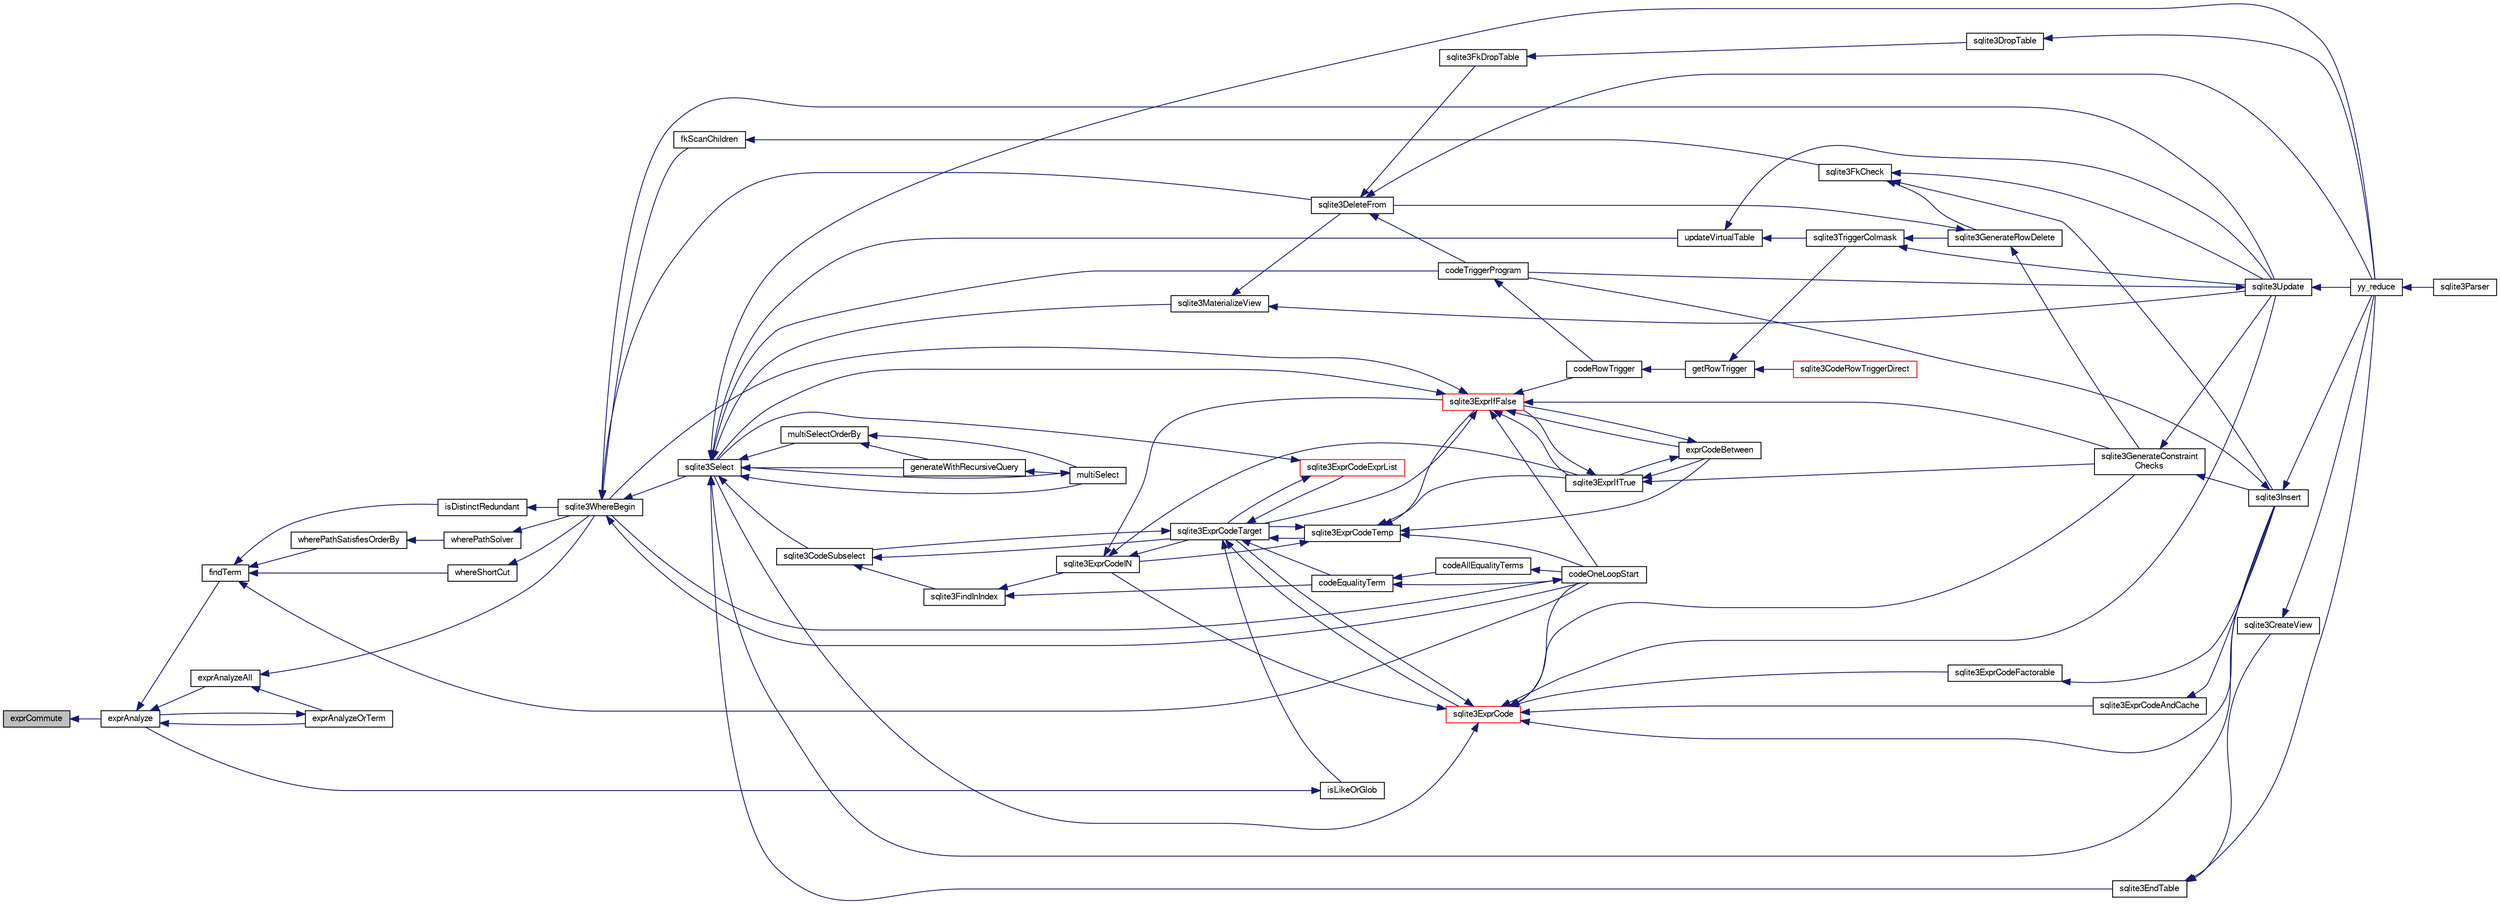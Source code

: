 digraph "exprCommute"
{
  edge [fontname="FreeSans",fontsize="10",labelfontname="FreeSans",labelfontsize="10"];
  node [fontname="FreeSans",fontsize="10",shape=record];
  rankdir="LR";
  Node106161 [label="exprCommute",height=0.2,width=0.4,color="black", fillcolor="grey75", style="filled", fontcolor="black"];
  Node106161 -> Node106162 [dir="back",color="midnightblue",fontsize="10",style="solid",fontname="FreeSans"];
  Node106162 [label="exprAnalyze",height=0.2,width=0.4,color="black", fillcolor="white", style="filled",URL="$sqlite3_8c.html#acb10e48c9a4184a4edd9bfd5b14ad0b7"];
  Node106162 -> Node106163 [dir="back",color="midnightblue",fontsize="10",style="solid",fontname="FreeSans"];
  Node106163 [label="findTerm",height=0.2,width=0.4,color="black", fillcolor="white", style="filled",URL="$sqlite3_8c.html#af26eb1eed85001fcf29fa189b631ac4b"];
  Node106163 -> Node106164 [dir="back",color="midnightblue",fontsize="10",style="solid",fontname="FreeSans"];
  Node106164 [label="isDistinctRedundant",height=0.2,width=0.4,color="black", fillcolor="white", style="filled",URL="$sqlite3_8c.html#acfc2ade61d376596f173a8f70fea379b"];
  Node106164 -> Node106165 [dir="back",color="midnightblue",fontsize="10",style="solid",fontname="FreeSans"];
  Node106165 [label="sqlite3WhereBegin",height=0.2,width=0.4,color="black", fillcolor="white", style="filled",URL="$sqlite3_8c.html#acad049f5c9a96a8118cffd5e5ce89f7c"];
  Node106165 -> Node106166 [dir="back",color="midnightblue",fontsize="10",style="solid",fontname="FreeSans"];
  Node106166 [label="sqlite3DeleteFrom",height=0.2,width=0.4,color="black", fillcolor="white", style="filled",URL="$sqlite3_8c.html#ab9b4b45349188b49eabb23f94608a091"];
  Node106166 -> Node106167 [dir="back",color="midnightblue",fontsize="10",style="solid",fontname="FreeSans"];
  Node106167 [label="sqlite3FkDropTable",height=0.2,width=0.4,color="black", fillcolor="white", style="filled",URL="$sqlite3_8c.html#a1218c6fc74e89152ceaa4760e82f5ef9"];
  Node106167 -> Node106168 [dir="back",color="midnightblue",fontsize="10",style="solid",fontname="FreeSans"];
  Node106168 [label="sqlite3DropTable",height=0.2,width=0.4,color="black", fillcolor="white", style="filled",URL="$sqlite3_8c.html#a5534f77364b5568783c0e50db3c9defb"];
  Node106168 -> Node106169 [dir="back",color="midnightblue",fontsize="10",style="solid",fontname="FreeSans"];
  Node106169 [label="yy_reduce",height=0.2,width=0.4,color="black", fillcolor="white", style="filled",URL="$sqlite3_8c.html#a7c419a9b25711c666a9a2449ef377f14"];
  Node106169 -> Node106170 [dir="back",color="midnightblue",fontsize="10",style="solid",fontname="FreeSans"];
  Node106170 [label="sqlite3Parser",height=0.2,width=0.4,color="black", fillcolor="white", style="filled",URL="$sqlite3_8c.html#a0327d71a5fabe0b6a343d78a2602e72a"];
  Node106166 -> Node106171 [dir="back",color="midnightblue",fontsize="10",style="solid",fontname="FreeSans"];
  Node106171 [label="codeTriggerProgram",height=0.2,width=0.4,color="black", fillcolor="white", style="filled",URL="$sqlite3_8c.html#a120801f59d9281d201d2ff4b2606836e"];
  Node106171 -> Node106172 [dir="back",color="midnightblue",fontsize="10",style="solid",fontname="FreeSans"];
  Node106172 [label="codeRowTrigger",height=0.2,width=0.4,color="black", fillcolor="white", style="filled",URL="$sqlite3_8c.html#a463cea5aaaf388b560b206570a0022fc"];
  Node106172 -> Node106173 [dir="back",color="midnightblue",fontsize="10",style="solid",fontname="FreeSans"];
  Node106173 [label="getRowTrigger",height=0.2,width=0.4,color="black", fillcolor="white", style="filled",URL="$sqlite3_8c.html#a69626ef20b540d1a2b19cf56f3f45689"];
  Node106173 -> Node106174 [dir="back",color="midnightblue",fontsize="10",style="solid",fontname="FreeSans"];
  Node106174 [label="sqlite3CodeRowTriggerDirect",height=0.2,width=0.4,color="red", fillcolor="white", style="filled",URL="$sqlite3_8c.html#ad92829f9001bcf89a0299dad5a48acd4"];
  Node106173 -> Node106181 [dir="back",color="midnightblue",fontsize="10",style="solid",fontname="FreeSans"];
  Node106181 [label="sqlite3TriggerColmask",height=0.2,width=0.4,color="black", fillcolor="white", style="filled",URL="$sqlite3_8c.html#acace8e99e37ae5e84ea03c65e820c540"];
  Node106181 -> Node106176 [dir="back",color="midnightblue",fontsize="10",style="solid",fontname="FreeSans"];
  Node106176 [label="sqlite3GenerateRowDelete",height=0.2,width=0.4,color="black", fillcolor="white", style="filled",URL="$sqlite3_8c.html#a2c76cbf3027fc18fdbb8cb4cd96b77d9"];
  Node106176 -> Node106166 [dir="back",color="midnightblue",fontsize="10",style="solid",fontname="FreeSans"];
  Node106176 -> Node106177 [dir="back",color="midnightblue",fontsize="10",style="solid",fontname="FreeSans"];
  Node106177 [label="sqlite3GenerateConstraint\lChecks",height=0.2,width=0.4,color="black", fillcolor="white", style="filled",URL="$sqlite3_8c.html#aef639c1e6a0c0a67ca6e7690ad931bd2"];
  Node106177 -> Node106178 [dir="back",color="midnightblue",fontsize="10",style="solid",fontname="FreeSans"];
  Node106178 [label="sqlite3Insert",height=0.2,width=0.4,color="black", fillcolor="white", style="filled",URL="$sqlite3_8c.html#a5b17c9c2000bae6bdff8e6be48d7dc2b"];
  Node106178 -> Node106171 [dir="back",color="midnightblue",fontsize="10",style="solid",fontname="FreeSans"];
  Node106178 -> Node106169 [dir="back",color="midnightblue",fontsize="10",style="solid",fontname="FreeSans"];
  Node106177 -> Node106179 [dir="back",color="midnightblue",fontsize="10",style="solid",fontname="FreeSans"];
  Node106179 [label="sqlite3Update",height=0.2,width=0.4,color="black", fillcolor="white", style="filled",URL="$sqlite3_8c.html#ac5aa67c46e8cc8174566fabe6809fafa"];
  Node106179 -> Node106171 [dir="back",color="midnightblue",fontsize="10",style="solid",fontname="FreeSans"];
  Node106179 -> Node106169 [dir="back",color="midnightblue",fontsize="10",style="solid",fontname="FreeSans"];
  Node106181 -> Node106179 [dir="back",color="midnightblue",fontsize="10",style="solid",fontname="FreeSans"];
  Node106166 -> Node106169 [dir="back",color="midnightblue",fontsize="10",style="solid",fontname="FreeSans"];
  Node106165 -> Node106182 [dir="back",color="midnightblue",fontsize="10",style="solid",fontname="FreeSans"];
  Node106182 [label="fkScanChildren",height=0.2,width=0.4,color="black", fillcolor="white", style="filled",URL="$sqlite3_8c.html#a67c9dcb484336b3155e7a82a037d4691"];
  Node106182 -> Node106183 [dir="back",color="midnightblue",fontsize="10",style="solid",fontname="FreeSans"];
  Node106183 [label="sqlite3FkCheck",height=0.2,width=0.4,color="black", fillcolor="white", style="filled",URL="$sqlite3_8c.html#aa38fb76c7d6f48f19772877a41703b92"];
  Node106183 -> Node106176 [dir="back",color="midnightblue",fontsize="10",style="solid",fontname="FreeSans"];
  Node106183 -> Node106178 [dir="back",color="midnightblue",fontsize="10",style="solid",fontname="FreeSans"];
  Node106183 -> Node106179 [dir="back",color="midnightblue",fontsize="10",style="solid",fontname="FreeSans"];
  Node106165 -> Node106184 [dir="back",color="midnightblue",fontsize="10",style="solid",fontname="FreeSans"];
  Node106184 [label="sqlite3Select",height=0.2,width=0.4,color="black", fillcolor="white", style="filled",URL="$sqlite3_8c.html#a2465ee8c956209ba4b272477b7c21a45"];
  Node106184 -> Node106185 [dir="back",color="midnightblue",fontsize="10",style="solid",fontname="FreeSans"];
  Node106185 [label="sqlite3CodeSubselect",height=0.2,width=0.4,color="black", fillcolor="white", style="filled",URL="$sqlite3_8c.html#aa69b46d2204a1d1b110107a1be12ee0c"];
  Node106185 -> Node106186 [dir="back",color="midnightblue",fontsize="10",style="solid",fontname="FreeSans"];
  Node106186 [label="sqlite3FindInIndex",height=0.2,width=0.4,color="black", fillcolor="white", style="filled",URL="$sqlite3_8c.html#af7d8c56ab0231f44bb5f87b3fafeffb2"];
  Node106186 -> Node106187 [dir="back",color="midnightblue",fontsize="10",style="solid",fontname="FreeSans"];
  Node106187 [label="sqlite3ExprCodeIN",height=0.2,width=0.4,color="black", fillcolor="white", style="filled",URL="$sqlite3_8c.html#ad9cf4f5b5ffb90c24a4a0900c8626193"];
  Node106187 -> Node106188 [dir="back",color="midnightblue",fontsize="10",style="solid",fontname="FreeSans"];
  Node106188 [label="sqlite3ExprCodeTarget",height=0.2,width=0.4,color="black", fillcolor="white", style="filled",URL="$sqlite3_8c.html#a4f308397a0a3ed299ed31aaa1ae2a293"];
  Node106188 -> Node106185 [dir="back",color="midnightblue",fontsize="10",style="solid",fontname="FreeSans"];
  Node106188 -> Node106189 [dir="back",color="midnightblue",fontsize="10",style="solid",fontname="FreeSans"];
  Node106189 [label="sqlite3ExprCodeTemp",height=0.2,width=0.4,color="black", fillcolor="white", style="filled",URL="$sqlite3_8c.html#a3bc5c1ccb3c5851847e2aeb4a84ae1fc"];
  Node106189 -> Node106187 [dir="back",color="midnightblue",fontsize="10",style="solid",fontname="FreeSans"];
  Node106189 -> Node106188 [dir="back",color="midnightblue",fontsize="10",style="solid",fontname="FreeSans"];
  Node106189 -> Node106190 [dir="back",color="midnightblue",fontsize="10",style="solid",fontname="FreeSans"];
  Node106190 [label="exprCodeBetween",height=0.2,width=0.4,color="black", fillcolor="white", style="filled",URL="$sqlite3_8c.html#abd053493214542bca8f406f42145d173"];
  Node106190 -> Node106191 [dir="back",color="midnightblue",fontsize="10",style="solid",fontname="FreeSans"];
  Node106191 [label="sqlite3ExprIfTrue",height=0.2,width=0.4,color="black", fillcolor="white", style="filled",URL="$sqlite3_8c.html#ad93a55237c23e1b743ab1f59df1a1444"];
  Node106191 -> Node106190 [dir="back",color="midnightblue",fontsize="10",style="solid",fontname="FreeSans"];
  Node106191 -> Node106192 [dir="back",color="midnightblue",fontsize="10",style="solid",fontname="FreeSans"];
  Node106192 [label="sqlite3ExprIfFalse",height=0.2,width=0.4,color="red", fillcolor="white", style="filled",URL="$sqlite3_8c.html#af97ecccb5d56e321e118414b08f65b71"];
  Node106192 -> Node106188 [dir="back",color="midnightblue",fontsize="10",style="solid",fontname="FreeSans"];
  Node106192 -> Node106190 [dir="back",color="midnightblue",fontsize="10",style="solid",fontname="FreeSans"];
  Node106192 -> Node106191 [dir="back",color="midnightblue",fontsize="10",style="solid",fontname="FreeSans"];
  Node106192 -> Node106177 [dir="back",color="midnightblue",fontsize="10",style="solid",fontname="FreeSans"];
  Node106192 -> Node106184 [dir="back",color="midnightblue",fontsize="10",style="solid",fontname="FreeSans"];
  Node106192 -> Node106172 [dir="back",color="midnightblue",fontsize="10",style="solid",fontname="FreeSans"];
  Node106192 -> Node106206 [dir="back",color="midnightblue",fontsize="10",style="solid",fontname="FreeSans"];
  Node106206 [label="codeOneLoopStart",height=0.2,width=0.4,color="black", fillcolor="white", style="filled",URL="$sqlite3_8c.html#aa868875120b151c169cc79139ed6e008"];
  Node106206 -> Node106165 [dir="back",color="midnightblue",fontsize="10",style="solid",fontname="FreeSans"];
  Node106192 -> Node106165 [dir="back",color="midnightblue",fontsize="10",style="solid",fontname="FreeSans"];
  Node106191 -> Node106177 [dir="back",color="midnightblue",fontsize="10",style="solid",fontname="FreeSans"];
  Node106190 -> Node106192 [dir="back",color="midnightblue",fontsize="10",style="solid",fontname="FreeSans"];
  Node106189 -> Node106191 [dir="back",color="midnightblue",fontsize="10",style="solid",fontname="FreeSans"];
  Node106189 -> Node106192 [dir="back",color="midnightblue",fontsize="10",style="solid",fontname="FreeSans"];
  Node106189 -> Node106206 [dir="back",color="midnightblue",fontsize="10",style="solid",fontname="FreeSans"];
  Node106188 -> Node106207 [dir="back",color="midnightblue",fontsize="10",style="solid",fontname="FreeSans"];
  Node106207 [label="sqlite3ExprCode",height=0.2,width=0.4,color="red", fillcolor="white", style="filled",URL="$sqlite3_8c.html#a75f270fb0b111b86924cca4ea507b417"];
  Node106207 -> Node106187 [dir="back",color="midnightblue",fontsize="10",style="solid",fontname="FreeSans"];
  Node106207 -> Node106188 [dir="back",color="midnightblue",fontsize="10",style="solid",fontname="FreeSans"];
  Node106207 -> Node106208 [dir="back",color="midnightblue",fontsize="10",style="solid",fontname="FreeSans"];
  Node106208 [label="sqlite3ExprCodeFactorable",height=0.2,width=0.4,color="black", fillcolor="white", style="filled",URL="$sqlite3_8c.html#a843f7fd58eec5a683c1fd8435fcd1e84"];
  Node106208 -> Node106178 [dir="back",color="midnightblue",fontsize="10",style="solid",fontname="FreeSans"];
  Node106207 -> Node106209 [dir="back",color="midnightblue",fontsize="10",style="solid",fontname="FreeSans"];
  Node106209 [label="sqlite3ExprCodeAndCache",height=0.2,width=0.4,color="black", fillcolor="white", style="filled",URL="$sqlite3_8c.html#ae3e46527d9b7fc9cb9236d21a5e6b1d8"];
  Node106209 -> Node106178 [dir="back",color="midnightblue",fontsize="10",style="solid",fontname="FreeSans"];
  Node106207 -> Node106178 [dir="back",color="midnightblue",fontsize="10",style="solid",fontname="FreeSans"];
  Node106207 -> Node106177 [dir="back",color="midnightblue",fontsize="10",style="solid",fontname="FreeSans"];
  Node106207 -> Node106184 [dir="back",color="midnightblue",fontsize="10",style="solid",fontname="FreeSans"];
  Node106207 -> Node106179 [dir="back",color="midnightblue",fontsize="10",style="solid",fontname="FreeSans"];
  Node106207 -> Node106206 [dir="back",color="midnightblue",fontsize="10",style="solid",fontname="FreeSans"];
  Node106188 -> Node106219 [dir="back",color="midnightblue",fontsize="10",style="solid",fontname="FreeSans"];
  Node106219 [label="sqlite3ExprCodeExprList",height=0.2,width=0.4,color="red", fillcolor="white", style="filled",URL="$sqlite3_8c.html#a05b2b3dc3de7565de24eb3a2ff4e9566"];
  Node106219 -> Node106188 [dir="back",color="midnightblue",fontsize="10",style="solid",fontname="FreeSans"];
  Node106219 -> Node106184 [dir="back",color="midnightblue",fontsize="10",style="solid",fontname="FreeSans"];
  Node106188 -> Node106222 [dir="back",color="midnightblue",fontsize="10",style="solid",fontname="FreeSans"];
  Node106222 [label="isLikeOrGlob",height=0.2,width=0.4,color="black", fillcolor="white", style="filled",URL="$sqlite3_8c.html#a6c38e495198bf8976f68d1a6ebd74a50"];
  Node106222 -> Node106162 [dir="back",color="midnightblue",fontsize="10",style="solid",fontname="FreeSans"];
  Node106188 -> Node106223 [dir="back",color="midnightblue",fontsize="10",style="solid",fontname="FreeSans"];
  Node106223 [label="codeEqualityTerm",height=0.2,width=0.4,color="black", fillcolor="white", style="filled",URL="$sqlite3_8c.html#ad88a57073f031452c9843e97f15acc47"];
  Node106223 -> Node106224 [dir="back",color="midnightblue",fontsize="10",style="solid",fontname="FreeSans"];
  Node106224 [label="codeAllEqualityTerms",height=0.2,width=0.4,color="black", fillcolor="white", style="filled",URL="$sqlite3_8c.html#a3095598b812500a4efe41bf17cd49381"];
  Node106224 -> Node106206 [dir="back",color="midnightblue",fontsize="10",style="solid",fontname="FreeSans"];
  Node106223 -> Node106206 [dir="back",color="midnightblue",fontsize="10",style="solid",fontname="FreeSans"];
  Node106187 -> Node106191 [dir="back",color="midnightblue",fontsize="10",style="solid",fontname="FreeSans"];
  Node106187 -> Node106192 [dir="back",color="midnightblue",fontsize="10",style="solid",fontname="FreeSans"];
  Node106186 -> Node106223 [dir="back",color="midnightblue",fontsize="10",style="solid",fontname="FreeSans"];
  Node106185 -> Node106188 [dir="back",color="midnightblue",fontsize="10",style="solid",fontname="FreeSans"];
  Node106184 -> Node106198 [dir="back",color="midnightblue",fontsize="10",style="solid",fontname="FreeSans"];
  Node106198 [label="sqlite3EndTable",height=0.2,width=0.4,color="black", fillcolor="white", style="filled",URL="$sqlite3_8c.html#a7b5f2c66c0f0b6f819d970ca389768b0"];
  Node106198 -> Node106199 [dir="back",color="midnightblue",fontsize="10",style="solid",fontname="FreeSans"];
  Node106199 [label="sqlite3CreateView",height=0.2,width=0.4,color="black", fillcolor="white", style="filled",URL="$sqlite3_8c.html#a9d85cb00ff71dee5cd9a019503a6982e"];
  Node106199 -> Node106169 [dir="back",color="midnightblue",fontsize="10",style="solid",fontname="FreeSans"];
  Node106198 -> Node106169 [dir="back",color="midnightblue",fontsize="10",style="solid",fontname="FreeSans"];
  Node106184 -> Node106225 [dir="back",color="midnightblue",fontsize="10",style="solid",fontname="FreeSans"];
  Node106225 [label="sqlite3MaterializeView",height=0.2,width=0.4,color="black", fillcolor="white", style="filled",URL="$sqlite3_8c.html#a4557984b0b75f998fb0c3f231c9b1def"];
  Node106225 -> Node106166 [dir="back",color="midnightblue",fontsize="10",style="solid",fontname="FreeSans"];
  Node106225 -> Node106179 [dir="back",color="midnightblue",fontsize="10",style="solid",fontname="FreeSans"];
  Node106184 -> Node106178 [dir="back",color="midnightblue",fontsize="10",style="solid",fontname="FreeSans"];
  Node106184 -> Node106215 [dir="back",color="midnightblue",fontsize="10",style="solid",fontname="FreeSans"];
  Node106215 [label="generateWithRecursiveQuery",height=0.2,width=0.4,color="black", fillcolor="white", style="filled",URL="$sqlite3_8c.html#ade2c3663fa9c3b9676507984b9483942"];
  Node106215 -> Node106216 [dir="back",color="midnightblue",fontsize="10",style="solid",fontname="FreeSans"];
  Node106216 [label="multiSelect",height=0.2,width=0.4,color="black", fillcolor="white", style="filled",URL="$sqlite3_8c.html#a6456c61f3d9b2389738753cedfa24fa7"];
  Node106216 -> Node106184 [dir="back",color="midnightblue",fontsize="10",style="solid",fontname="FreeSans"];
  Node106184 -> Node106216 [dir="back",color="midnightblue",fontsize="10",style="solid",fontname="FreeSans"];
  Node106184 -> Node106217 [dir="back",color="midnightblue",fontsize="10",style="solid",fontname="FreeSans"];
  Node106217 [label="multiSelectOrderBy",height=0.2,width=0.4,color="black", fillcolor="white", style="filled",URL="$sqlite3_8c.html#afcdb8488c6f4dfdadaf9f04bca35b808"];
  Node106217 -> Node106215 [dir="back",color="midnightblue",fontsize="10",style="solid",fontname="FreeSans"];
  Node106217 -> Node106216 [dir="back",color="midnightblue",fontsize="10",style="solid",fontname="FreeSans"];
  Node106184 -> Node106171 [dir="back",color="midnightblue",fontsize="10",style="solid",fontname="FreeSans"];
  Node106184 -> Node106226 [dir="back",color="midnightblue",fontsize="10",style="solid",fontname="FreeSans"];
  Node106226 [label="updateVirtualTable",height=0.2,width=0.4,color="black", fillcolor="white", style="filled",URL="$sqlite3_8c.html#a740220531db9293c39a2cdd7da3f74e1"];
  Node106226 -> Node106181 [dir="back",color="midnightblue",fontsize="10",style="solid",fontname="FreeSans"];
  Node106226 -> Node106179 [dir="back",color="midnightblue",fontsize="10",style="solid",fontname="FreeSans"];
  Node106184 -> Node106169 [dir="back",color="midnightblue",fontsize="10",style="solid",fontname="FreeSans"];
  Node106165 -> Node106179 [dir="back",color="midnightblue",fontsize="10",style="solid",fontname="FreeSans"];
  Node106165 -> Node106206 [dir="back",color="midnightblue",fontsize="10",style="solid",fontname="FreeSans"];
  Node106163 -> Node106206 [dir="back",color="midnightblue",fontsize="10",style="solid",fontname="FreeSans"];
  Node106163 -> Node106227 [dir="back",color="midnightblue",fontsize="10",style="solid",fontname="FreeSans"];
  Node106227 [label="wherePathSatisfiesOrderBy",height=0.2,width=0.4,color="black", fillcolor="white", style="filled",URL="$sqlite3_8c.html#a0d0fdea0c17942906bcb742c15cf8861"];
  Node106227 -> Node106228 [dir="back",color="midnightblue",fontsize="10",style="solid",fontname="FreeSans"];
  Node106228 [label="wherePathSolver",height=0.2,width=0.4,color="black", fillcolor="white", style="filled",URL="$sqlite3_8c.html#aebc15a04540468c220b31d00e9b29fe6"];
  Node106228 -> Node106165 [dir="back",color="midnightblue",fontsize="10",style="solid",fontname="FreeSans"];
  Node106163 -> Node106229 [dir="back",color="midnightblue",fontsize="10",style="solid",fontname="FreeSans"];
  Node106229 [label="whereShortCut",height=0.2,width=0.4,color="black", fillcolor="white", style="filled",URL="$sqlite3_8c.html#ae1e6727024b08b6596d4d28882587b86"];
  Node106229 -> Node106165 [dir="back",color="midnightblue",fontsize="10",style="solid",fontname="FreeSans"];
  Node106162 -> Node106230 [dir="back",color="midnightblue",fontsize="10",style="solid",fontname="FreeSans"];
  Node106230 [label="exprAnalyzeAll",height=0.2,width=0.4,color="black", fillcolor="white", style="filled",URL="$sqlite3_8c.html#a2e7a957af98e240fa68e34d6ff639437"];
  Node106230 -> Node106231 [dir="back",color="midnightblue",fontsize="10",style="solid",fontname="FreeSans"];
  Node106231 [label="exprAnalyzeOrTerm",height=0.2,width=0.4,color="black", fillcolor="white", style="filled",URL="$sqlite3_8c.html#ab95cabd8b51cb2291b5bef0c4a3776d2"];
  Node106231 -> Node106162 [dir="back",color="midnightblue",fontsize="10",style="solid",fontname="FreeSans"];
  Node106230 -> Node106165 [dir="back",color="midnightblue",fontsize="10",style="solid",fontname="FreeSans"];
  Node106162 -> Node106231 [dir="back",color="midnightblue",fontsize="10",style="solid",fontname="FreeSans"];
}
